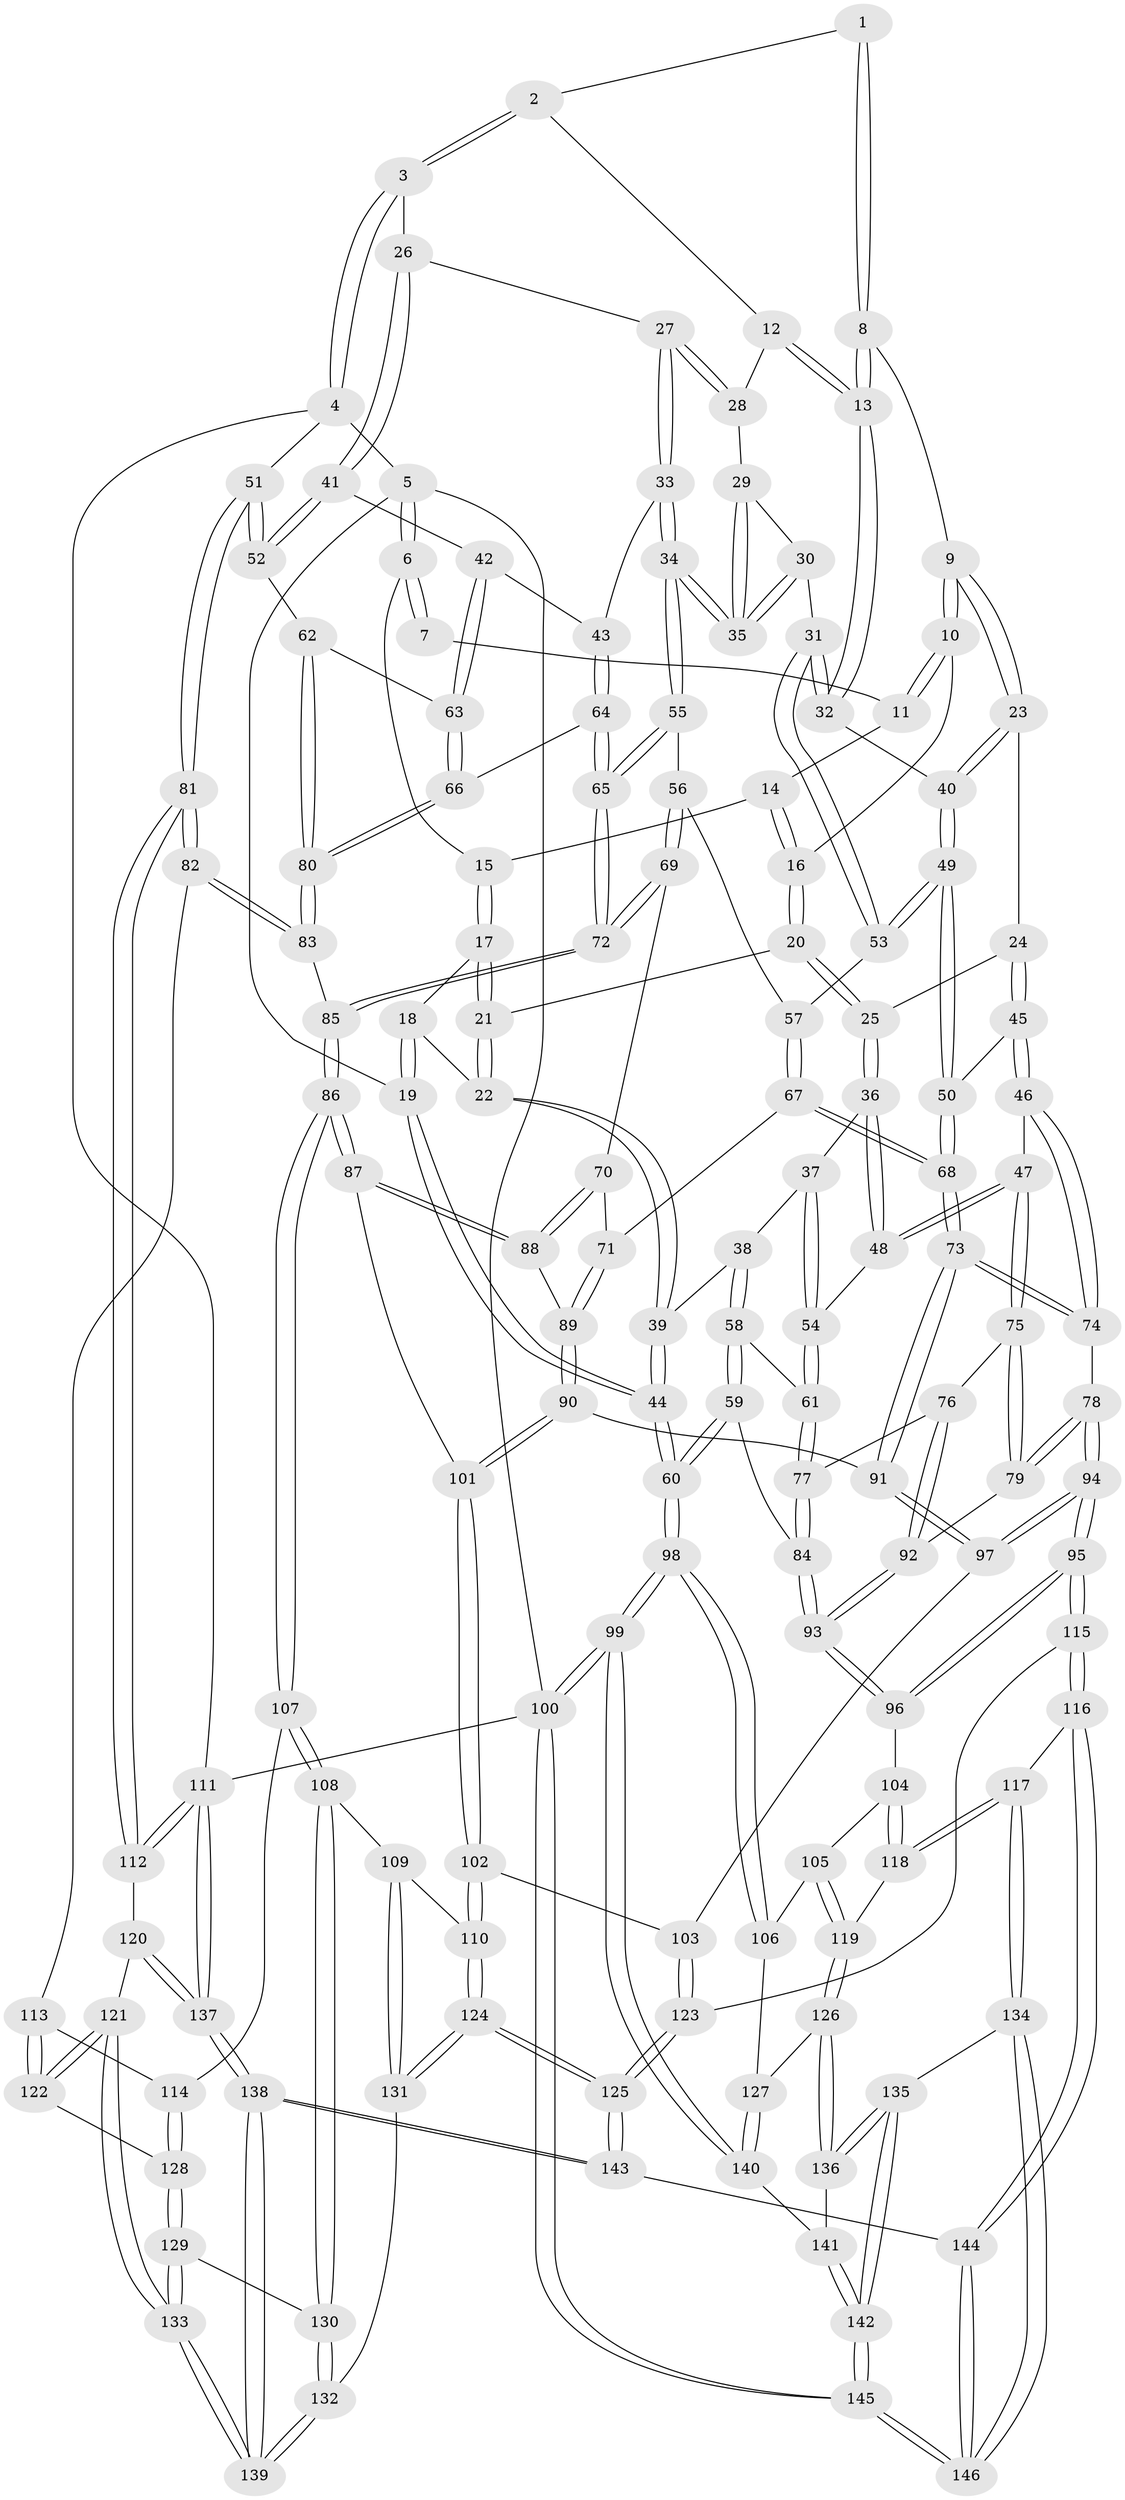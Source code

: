 // Generated by graph-tools (version 1.1) at 2025/11/02/27/25 16:11:53]
// undirected, 146 vertices, 362 edges
graph export_dot {
graph [start="1"]
  node [color=gray90,style=filled];
  1 [pos="+0.41664743423893674+0"];
  2 [pos="+0.6082585428857585+0"];
  3 [pos="+1+0"];
  4 [pos="+1+0"];
  5 [pos="+0+0"];
  6 [pos="+0+0"];
  7 [pos="+0.18625328146104786+0"];
  8 [pos="+0.3896946924932614+0.08336679436146623"];
  9 [pos="+0.3309722495217603+0.1072762931223362"];
  10 [pos="+0.2947705263085898+0.08162175445323924"];
  11 [pos="+0.23229092113349176+0"];
  12 [pos="+0.5924082616597605+0.026623128807173477"];
  13 [pos="+0.49654126809878774+0.12762759104137872"];
  14 [pos="+0.1905394462657908+0.07110230535217511"];
  15 [pos="+0.12541348197291535+0.0820829092018507"];
  16 [pos="+0.21386479792801236+0.11435956841429144"];
  17 [pos="+0.12521737058853818+0.09055133953978522"];
  18 [pos="+0.05171984832555465+0.11461421981324071"];
  19 [pos="+0+0"];
  20 [pos="+0.19703968356368864+0.14242626226267494"];
  21 [pos="+0.13596371071075009+0.13678263083248232"];
  22 [pos="+0.10256351040404885+0.17746783319039888"];
  23 [pos="+0.3223964563001098+0.15527355032638063"];
  24 [pos="+0.2805464151495639+0.19586079669260176"];
  25 [pos="+0.22473166010529208+0.19637512751838096"];
  26 [pos="+0.9121434490736721+0.04934249437839308"];
  27 [pos="+0.7521630721663672+0.13636639072845702"];
  28 [pos="+0.6365434476519496+0.07502165065639924"];
  29 [pos="+0.6330079370844851+0.13116596553972823"];
  30 [pos="+0.5708636189373121+0.2251946426447506"];
  31 [pos="+0.500652332437997+0.21130906043747508"];
  32 [pos="+0.4973482095292833+0.20498823077589884"];
  33 [pos="+0.7276586166423724+0.2424635701828887"];
  34 [pos="+0.6682398288856528+0.2675061455134275"];
  35 [pos="+0.6526202525216688+0.25581175788811983"];
  36 [pos="+0.21109905929504835+0.213433810666789"];
  37 [pos="+0.1421013774228738+0.2479438836477313"];
  38 [pos="+0.09230640038851816+0.24625071218503622"];
  39 [pos="+0.08328188105686057+0.2389750840509248"];
  40 [pos="+0.38499518969996677+0.21797965795039212"];
  41 [pos="+0.9031703711187766+0.25485634915778393"];
  42 [pos="+0.8821217387632689+0.26249002507513153"];
  43 [pos="+0.7873227637265656+0.27878148963636895"];
  44 [pos="+0+0.23843661124967136"];
  45 [pos="+0.3108934951483123+0.31146638838835056"];
  46 [pos="+0.30681161762389353+0.31500451630720067"];
  47 [pos="+0.2771965951158066+0.32931970788923093"];
  48 [pos="+0.2553737765766462+0.32865393992049713"];
  49 [pos="+0.3429228378990768+0.3043209678612741"];
  50 [pos="+0.34119459388309276+0.3059537775204695"];
  51 [pos="+1+0.398576481189844"];
  52 [pos="+0.967676536375468+0.31375690322315825"];
  53 [pos="+0.49044852841786196+0.27591541896508276"];
  54 [pos="+0.22930929650008305+0.3357835336366067"];
  55 [pos="+0.6644356037777267+0.2802822036551543"];
  56 [pos="+0.6145426081113342+0.3346712222142438"];
  57 [pos="+0.4927785284823883+0.289670460591719"];
  58 [pos="+0.1091202310881916+0.3551535181554847"];
  59 [pos="+0.02860507874679551+0.46699705446863476"];
  60 [pos="+0+0.4812182435237041"];
  61 [pos="+0.19801731174952766+0.3643415790105656"];
  62 [pos="+0.8898763012475285+0.3777685562366224"];
  63 [pos="+0.8439224858876246+0.37504644796105846"];
  64 [pos="+0.7879931851169835+0.38371429999195034"];
  65 [pos="+0.7267289034280779+0.41814924000728565"];
  66 [pos="+0.8054255041217827+0.39009246800889336"];
  67 [pos="+0.48070047515380293+0.35932281334852484"];
  68 [pos="+0.43606869115779917+0.38959376737071316"];
  69 [pos="+0.6059034497661044+0.364083762872024"];
  70 [pos="+0.5990784546350016+0.3741000560260812"];
  71 [pos="+0.5343878270140533+0.3928079328145229"];
  72 [pos="+0.7240794451595539+0.4227137326260354"];
  73 [pos="+0.4157306313658456+0.4409787751363393"];
  74 [pos="+0.36261882158399383+0.4345967155367439"];
  75 [pos="+0.2850605427769888+0.4221111870537855"];
  76 [pos="+0.2218090488767315+0.42793999490708606"];
  77 [pos="+0.19817163426233614+0.37910940690366995"];
  78 [pos="+0.3048243220039767+0.45267485642235855"];
  79 [pos="+0.30421072752084954+0.4519934437742359"];
  80 [pos="+0.8919484312160922+0.5128942043562129"];
  81 [pos="+1+0.5445422384778756"];
  82 [pos="+0.9282112376129766+0.5480546421624819"];
  83 [pos="+0.8999952056654658+0.5323040811480629"];
  84 [pos="+0.11194071333988954+0.5058800690390687"];
  85 [pos="+0.6894728318397508+0.5318264392290052"];
  86 [pos="+0.6879621062993583+0.5329257814962649"];
  87 [pos="+0.6746282510208904+0.5252811218878508"];
  88 [pos="+0.6294041664189313+0.4648231305555634"];
  89 [pos="+0.5380527300255102+0.43292508777432875"];
  90 [pos="+0.5100893669574799+0.497125267731058"];
  91 [pos="+0.4316821655506337+0.48490270573844096"];
  92 [pos="+0.21553739247658163+0.45626798749219716"];
  93 [pos="+0.16768719541536703+0.548587219664018"];
  94 [pos="+0.2691716085096451+0.6030644830656764"];
  95 [pos="+0.26041065560879445+0.6096718877414995"];
  96 [pos="+0.19258083513662397+0.5829840636872518"];
  97 [pos="+0.3881608601398522+0.5694101511574104"];
  98 [pos="+0+0.5540139693840855"];
  99 [pos="+0+0.894948571092775"];
  100 [pos="+0+1"];
  101 [pos="+0.5221821841242749+0.5089854838104928"];
  102 [pos="+0.5065038132082459+0.6457338384242969"];
  103 [pos="+0.4918837006892954+0.6473001527771428"];
  104 [pos="+0.11111764662418215+0.6514657330195328"];
  105 [pos="+0.0840393340354765+0.6618657814192751"];
  106 [pos="+0.00037758974308029907+0.6581422826331319"];
  107 [pos="+0.6694193259435283+0.6231933004193734"];
  108 [pos="+0.6290465257900302+0.6532174998252286"];
  109 [pos="+0.5896599323547852+0.6583386231531188"];
  110 [pos="+0.5137714738872587+0.6480519892935298"];
  111 [pos="+1+1"];
  112 [pos="+1+0.6537828529627404"];
  113 [pos="+0.8489117983623554+0.6672114866254789"];
  114 [pos="+0.6770040079807483+0.6288927754399884"];
  115 [pos="+0.29263385773341466+0.7693884208736014"];
  116 [pos="+0.273105658757182+0.7872026866923215"];
  117 [pos="+0.2485606391426773+0.8018687351281332"];
  118 [pos="+0.1442271090763842+0.759980055350769"];
  119 [pos="+0.08092981002923313+0.7656487768700473"];
  120 [pos="+0.8907830039217087+0.7567765049372069"];
  121 [pos="+0.880395657518709+0.7530388279204074"];
  122 [pos="+0.8493884418267913+0.6919162714518359"];
  123 [pos="+0.37623147368012577+0.7885724958993003"];
  124 [pos="+0.5153747606145045+0.8513821851695791"];
  125 [pos="+0.4660998084036852+0.8714057901577387"];
  126 [pos="+0.055306345764115375+0.7844614748200995"];
  127 [pos="+0.04986898025760081+0.7841470387600998"];
  128 [pos="+0.7517850851243868+0.7452843805141476"];
  129 [pos="+0.7527014104180769+0.8241053960885347"];
  130 [pos="+0.6398800179372232+0.777807987740358"];
  131 [pos="+0.5197191987261858+0.8503343606836724"];
  132 [pos="+0.5688953418584375+0.8507904833386625"];
  133 [pos="+0.766618980348039+0.8478639671729927"];
  134 [pos="+0.1872314654272369+0.8835954192616438"];
  135 [pos="+0.15955469498499314+0.8905864346850123"];
  136 [pos="+0.09198818642643644+0.8397803755096325"];
  137 [pos="+1+1"];
  138 [pos="+0.8932095374578577+1"];
  139 [pos="+0.775638619533455+1"];
  140 [pos="+0+0.8266929459236811"];
  141 [pos="+0.040591319638736814+0.8685212590069997"];
  142 [pos="+0.08127151145553342+0.9578953056309876"];
  143 [pos="+0.4317394430403994+1"];
  144 [pos="+0.38524569897621164+1"];
  145 [pos="+0+1"];
  146 [pos="+0.3341997322336774+1"];
  1 -- 2;
  1 -- 8;
  1 -- 8;
  2 -- 3;
  2 -- 3;
  2 -- 12;
  3 -- 4;
  3 -- 4;
  3 -- 26;
  4 -- 5;
  4 -- 51;
  4 -- 111;
  5 -- 6;
  5 -- 6;
  5 -- 19;
  5 -- 100;
  6 -- 7;
  6 -- 7;
  6 -- 15;
  7 -- 11;
  8 -- 9;
  8 -- 13;
  8 -- 13;
  9 -- 10;
  9 -- 10;
  9 -- 23;
  9 -- 23;
  10 -- 11;
  10 -- 11;
  10 -- 16;
  11 -- 14;
  12 -- 13;
  12 -- 13;
  12 -- 28;
  13 -- 32;
  13 -- 32;
  14 -- 15;
  14 -- 16;
  14 -- 16;
  15 -- 17;
  15 -- 17;
  16 -- 20;
  16 -- 20;
  17 -- 18;
  17 -- 21;
  17 -- 21;
  18 -- 19;
  18 -- 19;
  18 -- 22;
  19 -- 44;
  19 -- 44;
  20 -- 21;
  20 -- 25;
  20 -- 25;
  21 -- 22;
  21 -- 22;
  22 -- 39;
  22 -- 39;
  23 -- 24;
  23 -- 40;
  23 -- 40;
  24 -- 25;
  24 -- 45;
  24 -- 45;
  25 -- 36;
  25 -- 36;
  26 -- 27;
  26 -- 41;
  26 -- 41;
  27 -- 28;
  27 -- 28;
  27 -- 33;
  27 -- 33;
  28 -- 29;
  29 -- 30;
  29 -- 35;
  29 -- 35;
  30 -- 31;
  30 -- 35;
  30 -- 35;
  31 -- 32;
  31 -- 32;
  31 -- 53;
  31 -- 53;
  32 -- 40;
  33 -- 34;
  33 -- 34;
  33 -- 43;
  34 -- 35;
  34 -- 35;
  34 -- 55;
  34 -- 55;
  36 -- 37;
  36 -- 48;
  36 -- 48;
  37 -- 38;
  37 -- 54;
  37 -- 54;
  38 -- 39;
  38 -- 58;
  38 -- 58;
  39 -- 44;
  39 -- 44;
  40 -- 49;
  40 -- 49;
  41 -- 42;
  41 -- 52;
  41 -- 52;
  42 -- 43;
  42 -- 63;
  42 -- 63;
  43 -- 64;
  43 -- 64;
  44 -- 60;
  44 -- 60;
  45 -- 46;
  45 -- 46;
  45 -- 50;
  46 -- 47;
  46 -- 74;
  46 -- 74;
  47 -- 48;
  47 -- 48;
  47 -- 75;
  47 -- 75;
  48 -- 54;
  49 -- 50;
  49 -- 50;
  49 -- 53;
  49 -- 53;
  50 -- 68;
  50 -- 68;
  51 -- 52;
  51 -- 52;
  51 -- 81;
  51 -- 81;
  52 -- 62;
  53 -- 57;
  54 -- 61;
  54 -- 61;
  55 -- 56;
  55 -- 65;
  55 -- 65;
  56 -- 57;
  56 -- 69;
  56 -- 69;
  57 -- 67;
  57 -- 67;
  58 -- 59;
  58 -- 59;
  58 -- 61;
  59 -- 60;
  59 -- 60;
  59 -- 84;
  60 -- 98;
  60 -- 98;
  61 -- 77;
  61 -- 77;
  62 -- 63;
  62 -- 80;
  62 -- 80;
  63 -- 66;
  63 -- 66;
  64 -- 65;
  64 -- 65;
  64 -- 66;
  65 -- 72;
  65 -- 72;
  66 -- 80;
  66 -- 80;
  67 -- 68;
  67 -- 68;
  67 -- 71;
  68 -- 73;
  68 -- 73;
  69 -- 70;
  69 -- 72;
  69 -- 72;
  70 -- 71;
  70 -- 88;
  70 -- 88;
  71 -- 89;
  71 -- 89;
  72 -- 85;
  72 -- 85;
  73 -- 74;
  73 -- 74;
  73 -- 91;
  73 -- 91;
  74 -- 78;
  75 -- 76;
  75 -- 79;
  75 -- 79;
  76 -- 77;
  76 -- 92;
  76 -- 92;
  77 -- 84;
  77 -- 84;
  78 -- 79;
  78 -- 79;
  78 -- 94;
  78 -- 94;
  79 -- 92;
  80 -- 83;
  80 -- 83;
  81 -- 82;
  81 -- 82;
  81 -- 112;
  81 -- 112;
  82 -- 83;
  82 -- 83;
  82 -- 113;
  83 -- 85;
  84 -- 93;
  84 -- 93;
  85 -- 86;
  85 -- 86;
  86 -- 87;
  86 -- 87;
  86 -- 107;
  86 -- 107;
  87 -- 88;
  87 -- 88;
  87 -- 101;
  88 -- 89;
  89 -- 90;
  89 -- 90;
  90 -- 91;
  90 -- 101;
  90 -- 101;
  91 -- 97;
  91 -- 97;
  92 -- 93;
  92 -- 93;
  93 -- 96;
  93 -- 96;
  94 -- 95;
  94 -- 95;
  94 -- 97;
  94 -- 97;
  95 -- 96;
  95 -- 96;
  95 -- 115;
  95 -- 115;
  96 -- 104;
  97 -- 103;
  98 -- 99;
  98 -- 99;
  98 -- 106;
  98 -- 106;
  99 -- 100;
  99 -- 100;
  99 -- 140;
  99 -- 140;
  100 -- 145;
  100 -- 145;
  100 -- 111;
  101 -- 102;
  101 -- 102;
  102 -- 103;
  102 -- 110;
  102 -- 110;
  103 -- 123;
  103 -- 123;
  104 -- 105;
  104 -- 118;
  104 -- 118;
  105 -- 106;
  105 -- 119;
  105 -- 119;
  106 -- 127;
  107 -- 108;
  107 -- 108;
  107 -- 114;
  108 -- 109;
  108 -- 130;
  108 -- 130;
  109 -- 110;
  109 -- 131;
  109 -- 131;
  110 -- 124;
  110 -- 124;
  111 -- 112;
  111 -- 112;
  111 -- 137;
  111 -- 137;
  112 -- 120;
  113 -- 114;
  113 -- 122;
  113 -- 122;
  114 -- 128;
  114 -- 128;
  115 -- 116;
  115 -- 116;
  115 -- 123;
  116 -- 117;
  116 -- 144;
  116 -- 144;
  117 -- 118;
  117 -- 118;
  117 -- 134;
  117 -- 134;
  118 -- 119;
  119 -- 126;
  119 -- 126;
  120 -- 121;
  120 -- 137;
  120 -- 137;
  121 -- 122;
  121 -- 122;
  121 -- 133;
  121 -- 133;
  122 -- 128;
  123 -- 125;
  123 -- 125;
  124 -- 125;
  124 -- 125;
  124 -- 131;
  124 -- 131;
  125 -- 143;
  125 -- 143;
  126 -- 127;
  126 -- 136;
  126 -- 136;
  127 -- 140;
  127 -- 140;
  128 -- 129;
  128 -- 129;
  129 -- 130;
  129 -- 133;
  129 -- 133;
  130 -- 132;
  130 -- 132;
  131 -- 132;
  132 -- 139;
  132 -- 139;
  133 -- 139;
  133 -- 139;
  134 -- 135;
  134 -- 146;
  134 -- 146;
  135 -- 136;
  135 -- 136;
  135 -- 142;
  135 -- 142;
  136 -- 141;
  137 -- 138;
  137 -- 138;
  138 -- 139;
  138 -- 139;
  138 -- 143;
  138 -- 143;
  140 -- 141;
  141 -- 142;
  141 -- 142;
  142 -- 145;
  142 -- 145;
  143 -- 144;
  144 -- 146;
  144 -- 146;
  145 -- 146;
  145 -- 146;
}
